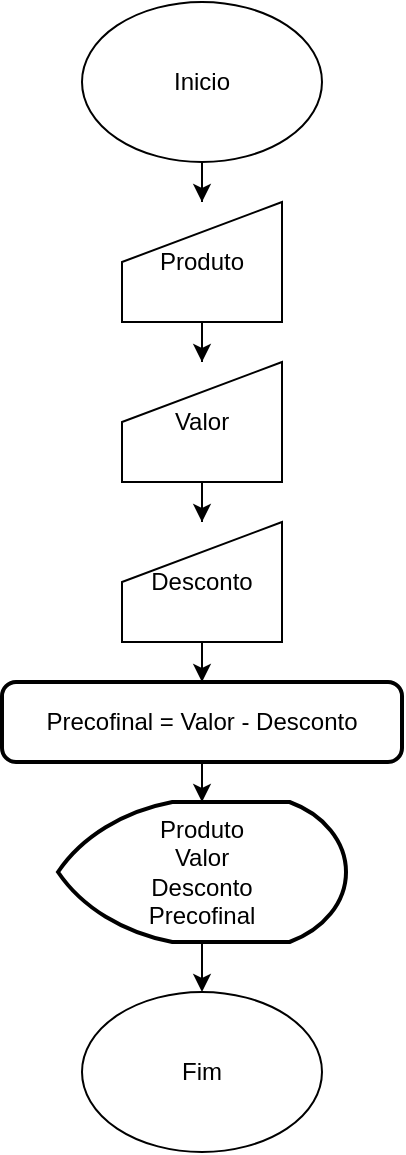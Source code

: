 <mxfile version="26.0.3">
  <diagram name="Página-1" id="-dwOxv0Z12u8FbVkWYQw">
    <mxGraphModel dx="1016" dy="618" grid="1" gridSize="10" guides="1" tooltips="1" connect="1" arrows="1" fold="1" page="1" pageScale="1" pageWidth="827" pageHeight="1169" math="0" shadow="0">
      <root>
        <mxCell id="0" />
        <mxCell id="1" parent="0" />
        <mxCell id="H3zvhjVn_385ZmI4PfrH-9" style="edgeStyle=orthogonalEdgeStyle;rounded=0;orthogonalLoop=1;jettySize=auto;html=1;" edge="1" parent="1" source="H3zvhjVn_385ZmI4PfrH-1" target="H3zvhjVn_385ZmI4PfrH-3">
          <mxGeometry relative="1" as="geometry" />
        </mxCell>
        <mxCell id="H3zvhjVn_385ZmI4PfrH-1" value="Inicio" style="ellipse;whiteSpace=wrap;html=1;" vertex="1" parent="1">
          <mxGeometry x="354" y="50" width="120" height="80" as="geometry" />
        </mxCell>
        <mxCell id="H3zvhjVn_385ZmI4PfrH-2" value="Fim" style="ellipse;whiteSpace=wrap;html=1;" vertex="1" parent="1">
          <mxGeometry x="354" y="545" width="120" height="80" as="geometry" />
        </mxCell>
        <mxCell id="H3zvhjVn_385ZmI4PfrH-10" style="edgeStyle=orthogonalEdgeStyle;rounded=0;orthogonalLoop=1;jettySize=auto;html=1;exitX=0.5;exitY=1;exitDx=0;exitDy=0;" edge="1" parent="1" source="H3zvhjVn_385ZmI4PfrH-3" target="H3zvhjVn_385ZmI4PfrH-5">
          <mxGeometry relative="1" as="geometry" />
        </mxCell>
        <mxCell id="H3zvhjVn_385ZmI4PfrH-3" value="Produto" style="shape=manualInput;whiteSpace=wrap;html=1;" vertex="1" parent="1">
          <mxGeometry x="374" y="150" width="80" height="60" as="geometry" />
        </mxCell>
        <mxCell id="H3zvhjVn_385ZmI4PfrH-11" style="edgeStyle=orthogonalEdgeStyle;rounded=0;orthogonalLoop=1;jettySize=auto;html=1;exitX=0.5;exitY=1;exitDx=0;exitDy=0;" edge="1" parent="1" source="H3zvhjVn_385ZmI4PfrH-5" target="H3zvhjVn_385ZmI4PfrH-6">
          <mxGeometry relative="1" as="geometry" />
        </mxCell>
        <mxCell id="H3zvhjVn_385ZmI4PfrH-5" value="Valor" style="shape=manualInput;whiteSpace=wrap;html=1;" vertex="1" parent="1">
          <mxGeometry x="374" y="230" width="80" height="60" as="geometry" />
        </mxCell>
        <mxCell id="H3zvhjVn_385ZmI4PfrH-12" style="edgeStyle=orthogonalEdgeStyle;rounded=0;orthogonalLoop=1;jettySize=auto;html=1;exitX=0.5;exitY=1;exitDx=0;exitDy=0;entryX=0.5;entryY=0;entryDx=0;entryDy=0;" edge="1" parent="1" source="H3zvhjVn_385ZmI4PfrH-6" target="H3zvhjVn_385ZmI4PfrH-7">
          <mxGeometry relative="1" as="geometry" />
        </mxCell>
        <mxCell id="H3zvhjVn_385ZmI4PfrH-6" value="Desconto" style="shape=manualInput;whiteSpace=wrap;html=1;" vertex="1" parent="1">
          <mxGeometry x="374" y="310" width="80" height="60" as="geometry" />
        </mxCell>
        <mxCell id="H3zvhjVn_385ZmI4PfrH-13" style="edgeStyle=orthogonalEdgeStyle;rounded=0;orthogonalLoop=1;jettySize=auto;html=1;exitX=0.5;exitY=1;exitDx=0;exitDy=0;" edge="1" parent="1" source="H3zvhjVn_385ZmI4PfrH-7" target="H3zvhjVn_385ZmI4PfrH-8">
          <mxGeometry relative="1" as="geometry" />
        </mxCell>
        <mxCell id="H3zvhjVn_385ZmI4PfrH-7" value="Precofinal = Valor - Desconto" style="rounded=1;whiteSpace=wrap;html=1;absoluteArcSize=1;arcSize=14;strokeWidth=2;" vertex="1" parent="1">
          <mxGeometry x="314" y="390" width="200" height="40" as="geometry" />
        </mxCell>
        <mxCell id="H3zvhjVn_385ZmI4PfrH-14" style="edgeStyle=orthogonalEdgeStyle;rounded=0;orthogonalLoop=1;jettySize=auto;html=1;exitX=0.5;exitY=1;exitDx=0;exitDy=0;exitPerimeter=0;" edge="1" parent="1" source="H3zvhjVn_385ZmI4PfrH-8" target="H3zvhjVn_385ZmI4PfrH-2">
          <mxGeometry relative="1" as="geometry" />
        </mxCell>
        <mxCell id="H3zvhjVn_385ZmI4PfrH-8" value="Produto&lt;br&gt;Valor&lt;br&gt;Desconto&lt;br&gt;Precofinal" style="strokeWidth=2;html=1;shape=mxgraph.flowchart.display;whiteSpace=wrap;" vertex="1" parent="1">
          <mxGeometry x="342" y="450" width="144" height="70" as="geometry" />
        </mxCell>
      </root>
    </mxGraphModel>
  </diagram>
</mxfile>
